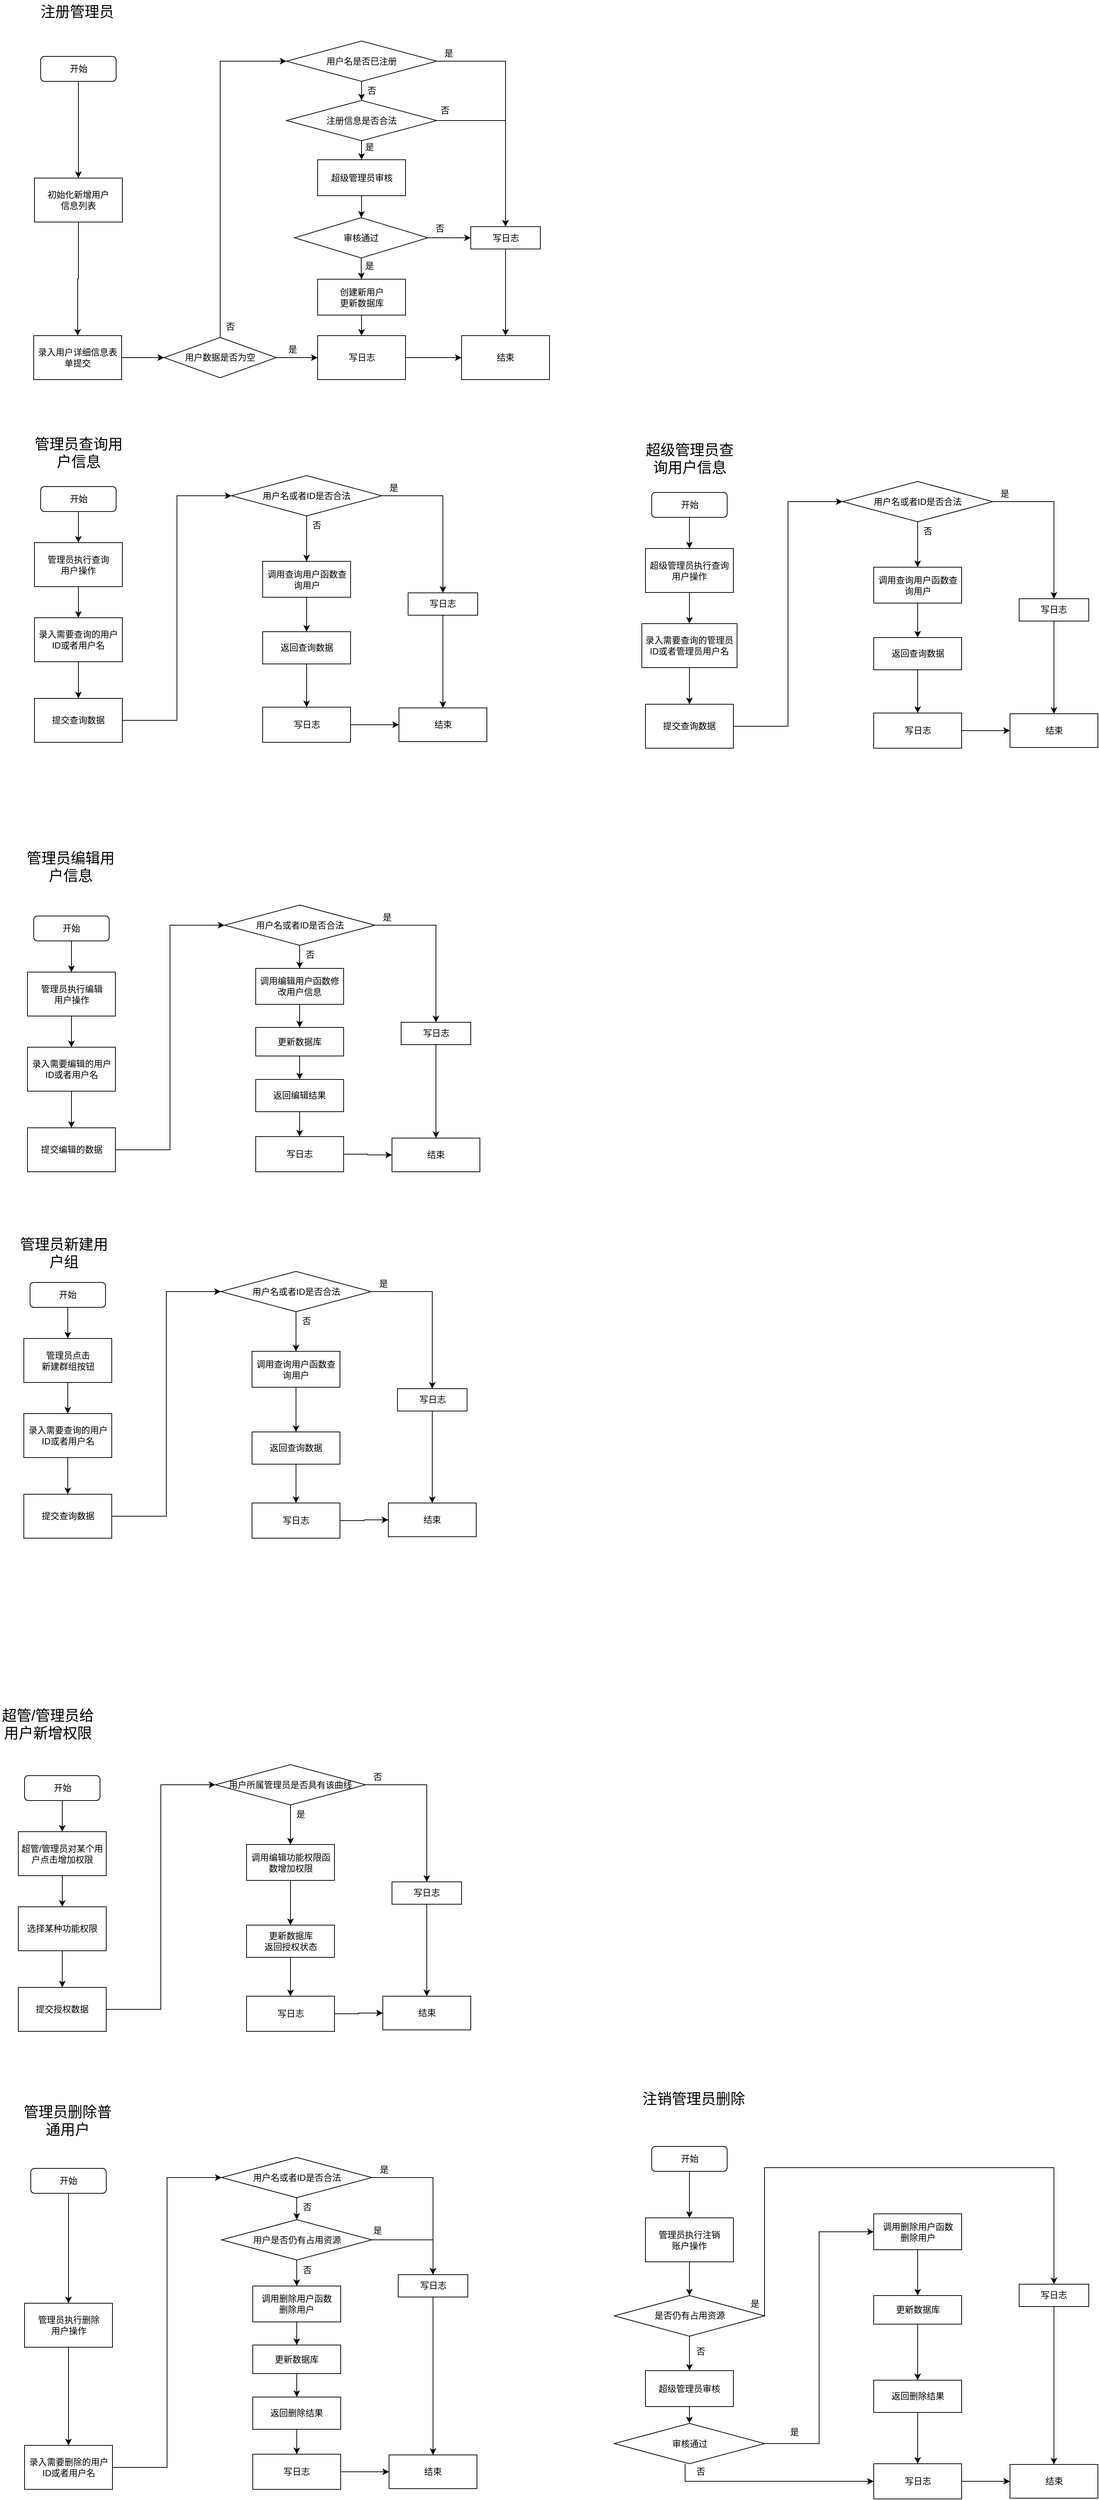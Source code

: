 <mxfile version="15.7.0" type="github">
  <diagram id="-0BICoxLbI8U1ZFrH4pM" name="Page-1">
    <mxGraphModel dx="1718" dy="2104" grid="0" gridSize="10" guides="1" tooltips="1" connect="1" arrows="1" fold="1" page="1" pageScale="1" pageWidth="827" pageHeight="1169" math="0" shadow="0">
      <root>
        <mxCell id="0" />
        <mxCell id="1" parent="0" />
        <mxCell id="wqlNaEWefwMsOeoS0mQ8-36" value="" style="edgeStyle=orthogonalEdgeStyle;rounded=0;orthogonalLoop=1;jettySize=auto;html=1;" parent="1" source="wqlNaEWefwMsOeoS0mQ8-37" target="wqlNaEWefwMsOeoS0mQ8-39" edge="1">
          <mxGeometry relative="1" as="geometry" />
        </mxCell>
        <mxCell id="wqlNaEWefwMsOeoS0mQ8-37" value="开始" style="rounded=1;whiteSpace=wrap;html=1;" parent="1" vertex="1">
          <mxGeometry x="80.5" y="-460" width="103" height="34" as="geometry" />
        </mxCell>
        <mxCell id="wqlNaEWefwMsOeoS0mQ8-38" value="" style="edgeStyle=orthogonalEdgeStyle;rounded=0;orthogonalLoop=1;jettySize=auto;html=1;" parent="1" source="wqlNaEWefwMsOeoS0mQ8-39" target="wqlNaEWefwMsOeoS0mQ8-41" edge="1">
          <mxGeometry relative="1" as="geometry" />
        </mxCell>
        <mxCell id="wqlNaEWefwMsOeoS0mQ8-39" value="管理员执行查询&lt;br&gt;用户操作" style="rounded=0;whiteSpace=wrap;html=1;" parent="1" vertex="1">
          <mxGeometry x="72" y="-383.5" width="120" height="60" as="geometry" />
        </mxCell>
        <mxCell id="wqlNaEWefwMsOeoS0mQ8-40" value="" style="edgeStyle=orthogonalEdgeStyle;rounded=0;orthogonalLoop=1;jettySize=auto;html=1;exitX=1;exitY=0.5;exitDx=0;exitDy=0;entryX=0;entryY=0.5;entryDx=0;entryDy=0;" parent="1" source="wqlNaEWefwMsOeoS0mQ8-64" target="wqlNaEWefwMsOeoS0mQ8-49" edge="1">
          <mxGeometry relative="1" as="geometry">
            <mxPoint x="199" y="-135" as="targetPoint" />
          </mxGeometry>
        </mxCell>
        <mxCell id="wqlNaEWefwMsOeoS0mQ8-65" value="" style="edgeStyle=orthogonalEdgeStyle;rounded=0;orthogonalLoop=1;jettySize=auto;html=1;" parent="1" source="wqlNaEWefwMsOeoS0mQ8-41" target="wqlNaEWefwMsOeoS0mQ8-64" edge="1">
          <mxGeometry relative="1" as="geometry" />
        </mxCell>
        <mxCell id="wqlNaEWefwMsOeoS0mQ8-41" value="录入需要查询的用户ID或者用户名" style="rounded=0;whiteSpace=wrap;html=1;" parent="1" vertex="1">
          <mxGeometry x="72" y="-281" width="120" height="60" as="geometry" />
        </mxCell>
        <mxCell id="wqlNaEWefwMsOeoS0mQ8-45" value="结束" style="whiteSpace=wrap;html=1;" parent="1" vertex="1">
          <mxGeometry x="569.5" y="-158" width="120" height="46" as="geometry" />
        </mxCell>
        <mxCell id="wqlNaEWefwMsOeoS0mQ8-47" value="" style="edgeStyle=orthogonalEdgeStyle;rounded=0;orthogonalLoop=1;jettySize=auto;html=1;entryX=0.5;entryY=0;entryDx=0;entryDy=0;" parent="1" source="wqlNaEWefwMsOeoS0mQ8-49" target="wqlNaEWefwMsOeoS0mQ8-56" edge="1">
          <mxGeometry relative="1" as="geometry">
            <mxPoint x="443.5" y="-394" as="targetPoint" />
          </mxGeometry>
        </mxCell>
        <mxCell id="wqlNaEWefwMsOeoS0mQ8-48" style="edgeStyle=orthogonalEdgeStyle;rounded=0;orthogonalLoop=1;jettySize=auto;html=1;exitX=1;exitY=0.5;exitDx=0;exitDy=0;entryX=0.5;entryY=0;entryDx=0;entryDy=0;" parent="1" source="wqlNaEWefwMsOeoS0mQ8-49" target="wqlNaEWefwMsOeoS0mQ8-58" edge="1">
          <mxGeometry relative="1" as="geometry" />
        </mxCell>
        <mxCell id="wqlNaEWefwMsOeoS0mQ8-49" value="用户名或者ID是否合法" style="rhombus;whiteSpace=wrap;html=1;" parent="1" vertex="1">
          <mxGeometry x="341" y="-475" width="205" height="55" as="geometry" />
        </mxCell>
        <mxCell id="wqlNaEWefwMsOeoS0mQ8-53" style="edgeStyle=orthogonalEdgeStyle;rounded=0;orthogonalLoop=1;jettySize=auto;html=1;exitX=1;exitY=0.5;exitDx=0;exitDy=0;entryX=0;entryY=0.5;entryDx=0;entryDy=0;" parent="1" source="wqlNaEWefwMsOeoS0mQ8-54" target="wqlNaEWefwMsOeoS0mQ8-45" edge="1">
          <mxGeometry relative="1" as="geometry" />
        </mxCell>
        <mxCell id="wqlNaEWefwMsOeoS0mQ8-54" value="写日志" style="whiteSpace=wrap;html=1;" parent="1" vertex="1">
          <mxGeometry x="383.5" y="-159" width="120" height="48" as="geometry" />
        </mxCell>
        <mxCell id="wqlNaEWefwMsOeoS0mQ8-151" value="" style="edgeStyle=orthogonalEdgeStyle;rounded=0;orthogonalLoop=1;jettySize=auto;html=1;" parent="1" source="wqlNaEWefwMsOeoS0mQ8-56" target="wqlNaEWefwMsOeoS0mQ8-72" edge="1">
          <mxGeometry relative="1" as="geometry" />
        </mxCell>
        <mxCell id="wqlNaEWefwMsOeoS0mQ8-56" value="调用查询用户函数查询用户" style="whiteSpace=wrap;html=1;" parent="1" vertex="1">
          <mxGeometry x="383.5" y="-358" width="120" height="49" as="geometry" />
        </mxCell>
        <mxCell id="wqlNaEWefwMsOeoS0mQ8-57" style="edgeStyle=orthogonalEdgeStyle;rounded=0;orthogonalLoop=1;jettySize=auto;html=1;exitX=0.5;exitY=1;exitDx=0;exitDy=0;" parent="1" source="wqlNaEWefwMsOeoS0mQ8-58" target="wqlNaEWefwMsOeoS0mQ8-45" edge="1">
          <mxGeometry relative="1" as="geometry" />
        </mxCell>
        <mxCell id="wqlNaEWefwMsOeoS0mQ8-58" value="写日志" style="whiteSpace=wrap;html=1;" parent="1" vertex="1">
          <mxGeometry x="582" y="-315" width="95" height="30.5" as="geometry" />
        </mxCell>
        <mxCell id="wqlNaEWefwMsOeoS0mQ8-60" value="否" style="text;html=1;align=center;verticalAlign=middle;resizable=0;points=[];autosize=1;strokeColor=none;fillColor=none;" parent="1" vertex="1">
          <mxGeometry x="446" y="-416" width="22" height="18" as="geometry" />
        </mxCell>
        <mxCell id="wqlNaEWefwMsOeoS0mQ8-63" value="是" style="text;html=1;align=center;verticalAlign=middle;resizable=0;points=[];autosize=1;strokeColor=none;fillColor=none;" parent="1" vertex="1">
          <mxGeometry x="551" y="-467" width="22" height="18" as="geometry" />
        </mxCell>
        <mxCell id="wqlNaEWefwMsOeoS0mQ8-64" value="提交查询数据" style="rounded=0;whiteSpace=wrap;html=1;" parent="1" vertex="1">
          <mxGeometry x="72" y="-171" width="120" height="60" as="geometry" />
        </mxCell>
        <mxCell id="wqlNaEWefwMsOeoS0mQ8-74" style="edgeStyle=orthogonalEdgeStyle;rounded=0;orthogonalLoop=1;jettySize=auto;html=1;exitX=0.5;exitY=1;exitDx=0;exitDy=0;" parent="1" source="wqlNaEWefwMsOeoS0mQ8-72" target="wqlNaEWefwMsOeoS0mQ8-54" edge="1">
          <mxGeometry relative="1" as="geometry" />
        </mxCell>
        <mxCell id="wqlNaEWefwMsOeoS0mQ8-72" value="返回查询数据" style="whiteSpace=wrap;html=1;" parent="1" vertex="1">
          <mxGeometry x="383.5" y="-262" width="120" height="44" as="geometry" />
        </mxCell>
        <mxCell id="wqlNaEWefwMsOeoS0mQ8-76" value="" style="edgeStyle=orthogonalEdgeStyle;rounded=0;orthogonalLoop=1;jettySize=auto;html=1;" parent="1" source="wqlNaEWefwMsOeoS0mQ8-77" target="wqlNaEWefwMsOeoS0mQ8-79" edge="1">
          <mxGeometry relative="1" as="geometry" />
        </mxCell>
        <mxCell id="wqlNaEWefwMsOeoS0mQ8-77" value="开始" style="rounded=1;whiteSpace=wrap;html=1;" parent="1" vertex="1">
          <mxGeometry x="66" y="626" width="103" height="34" as="geometry" />
        </mxCell>
        <mxCell id="wqlNaEWefwMsOeoS0mQ8-78" value="" style="edgeStyle=orthogonalEdgeStyle;rounded=0;orthogonalLoop=1;jettySize=auto;html=1;" parent="1" source="wqlNaEWefwMsOeoS0mQ8-79" target="wqlNaEWefwMsOeoS0mQ8-82" edge="1">
          <mxGeometry relative="1" as="geometry" />
        </mxCell>
        <mxCell id="wqlNaEWefwMsOeoS0mQ8-79" value="管理员点击&lt;br&gt;新建群组按钮" style="rounded=0;whiteSpace=wrap;html=1;" parent="1" vertex="1">
          <mxGeometry x="57.5" y="702.5" width="120" height="60" as="geometry" />
        </mxCell>
        <mxCell id="wqlNaEWefwMsOeoS0mQ8-80" value="" style="edgeStyle=orthogonalEdgeStyle;rounded=0;orthogonalLoop=1;jettySize=auto;html=1;exitX=1;exitY=0.5;exitDx=0;exitDy=0;entryX=0;entryY=0.5;entryDx=0;entryDy=0;" parent="1" source="wqlNaEWefwMsOeoS0mQ8-95" target="wqlNaEWefwMsOeoS0mQ8-86" edge="1">
          <mxGeometry relative="1" as="geometry">
            <mxPoint x="184.5" y="951" as="targetPoint" />
          </mxGeometry>
        </mxCell>
        <mxCell id="wqlNaEWefwMsOeoS0mQ8-81" value="" style="edgeStyle=orthogonalEdgeStyle;rounded=0;orthogonalLoop=1;jettySize=auto;html=1;" parent="1" source="wqlNaEWefwMsOeoS0mQ8-82" target="wqlNaEWefwMsOeoS0mQ8-95" edge="1">
          <mxGeometry relative="1" as="geometry" />
        </mxCell>
        <mxCell id="wqlNaEWefwMsOeoS0mQ8-82" value="录入需要查询的用户ID或者用户名" style="rounded=0;whiteSpace=wrap;html=1;" parent="1" vertex="1">
          <mxGeometry x="57.5" y="805" width="120" height="60" as="geometry" />
        </mxCell>
        <mxCell id="wqlNaEWefwMsOeoS0mQ8-83" value="结束" style="whiteSpace=wrap;html=1;" parent="1" vertex="1">
          <mxGeometry x="555" y="927" width="120" height="46" as="geometry" />
        </mxCell>
        <mxCell id="wqlNaEWefwMsOeoS0mQ8-84" value="" style="edgeStyle=orthogonalEdgeStyle;rounded=0;orthogonalLoop=1;jettySize=auto;html=1;entryX=0.5;entryY=0;entryDx=0;entryDy=0;" parent="1" source="wqlNaEWefwMsOeoS0mQ8-86" target="wqlNaEWefwMsOeoS0mQ8-90" edge="1">
          <mxGeometry relative="1" as="geometry">
            <mxPoint x="429" y="692" as="targetPoint" />
          </mxGeometry>
        </mxCell>
        <mxCell id="wqlNaEWefwMsOeoS0mQ8-85" style="edgeStyle=orthogonalEdgeStyle;rounded=0;orthogonalLoop=1;jettySize=auto;html=1;exitX=1;exitY=0.5;exitDx=0;exitDy=0;entryX=0.5;entryY=0;entryDx=0;entryDy=0;" parent="1" source="wqlNaEWefwMsOeoS0mQ8-86" target="wqlNaEWefwMsOeoS0mQ8-92" edge="1">
          <mxGeometry relative="1" as="geometry" />
        </mxCell>
        <mxCell id="wqlNaEWefwMsOeoS0mQ8-86" value="用户名或者ID是否合法" style="rhombus;whiteSpace=wrap;html=1;" parent="1" vertex="1">
          <mxGeometry x="326.5" y="611" width="205" height="55" as="geometry" />
        </mxCell>
        <mxCell id="wqlNaEWefwMsOeoS0mQ8-87" style="edgeStyle=orthogonalEdgeStyle;rounded=0;orthogonalLoop=1;jettySize=auto;html=1;exitX=1;exitY=0.5;exitDx=0;exitDy=0;entryX=0;entryY=0.5;entryDx=0;entryDy=0;" parent="1" source="wqlNaEWefwMsOeoS0mQ8-88" target="wqlNaEWefwMsOeoS0mQ8-83" edge="1">
          <mxGeometry relative="1" as="geometry" />
        </mxCell>
        <mxCell id="wqlNaEWefwMsOeoS0mQ8-88" value="写日志" style="whiteSpace=wrap;html=1;" parent="1" vertex="1">
          <mxGeometry x="369" y="927" width="120" height="48" as="geometry" />
        </mxCell>
        <mxCell id="wqlNaEWefwMsOeoS0mQ8-89" value="" style="edgeStyle=orthogonalEdgeStyle;rounded=0;orthogonalLoop=1;jettySize=auto;html=1;" parent="1" source="wqlNaEWefwMsOeoS0mQ8-90" target="wqlNaEWefwMsOeoS0mQ8-97" edge="1">
          <mxGeometry relative="1" as="geometry" />
        </mxCell>
        <mxCell id="wqlNaEWefwMsOeoS0mQ8-90" value="调用查询用户函数查询用户" style="whiteSpace=wrap;html=1;" parent="1" vertex="1">
          <mxGeometry x="369" y="720" width="120" height="49" as="geometry" />
        </mxCell>
        <mxCell id="wqlNaEWefwMsOeoS0mQ8-91" style="edgeStyle=orthogonalEdgeStyle;rounded=0;orthogonalLoop=1;jettySize=auto;html=1;exitX=0.5;exitY=1;exitDx=0;exitDy=0;" parent="1" source="wqlNaEWefwMsOeoS0mQ8-92" target="wqlNaEWefwMsOeoS0mQ8-83" edge="1">
          <mxGeometry relative="1" as="geometry" />
        </mxCell>
        <mxCell id="wqlNaEWefwMsOeoS0mQ8-92" value="写日志" style="whiteSpace=wrap;html=1;" parent="1" vertex="1">
          <mxGeometry x="567.5" y="771" width="95" height="30.5" as="geometry" />
        </mxCell>
        <mxCell id="wqlNaEWefwMsOeoS0mQ8-93" value="否" style="text;html=1;align=center;verticalAlign=middle;resizable=0;points=[];autosize=1;strokeColor=none;fillColor=none;" parent="1" vertex="1">
          <mxGeometry x="431.5" y="670" width="22" height="18" as="geometry" />
        </mxCell>
        <mxCell id="wqlNaEWefwMsOeoS0mQ8-94" value="是" style="text;html=1;align=center;verticalAlign=middle;resizable=0;points=[];autosize=1;strokeColor=none;fillColor=none;" parent="1" vertex="1">
          <mxGeometry x="536.5" y="619" width="22" height="18" as="geometry" />
        </mxCell>
        <mxCell id="wqlNaEWefwMsOeoS0mQ8-95" value="提交查询数据" style="rounded=0;whiteSpace=wrap;html=1;" parent="1" vertex="1">
          <mxGeometry x="57.5" y="915" width="120" height="60" as="geometry" />
        </mxCell>
        <mxCell id="wqlNaEWefwMsOeoS0mQ8-96" style="edgeStyle=orthogonalEdgeStyle;rounded=0;orthogonalLoop=1;jettySize=auto;html=1;exitX=0.5;exitY=1;exitDx=0;exitDy=0;" parent="1" source="wqlNaEWefwMsOeoS0mQ8-97" target="wqlNaEWefwMsOeoS0mQ8-88" edge="1">
          <mxGeometry relative="1" as="geometry" />
        </mxCell>
        <mxCell id="wqlNaEWefwMsOeoS0mQ8-97" value="返回查询数据" style="whiteSpace=wrap;html=1;" parent="1" vertex="1">
          <mxGeometry x="369" y="830" width="120" height="44" as="geometry" />
        </mxCell>
        <mxCell id="wqlNaEWefwMsOeoS0mQ8-98" value="" style="edgeStyle=orthogonalEdgeStyle;rounded=0;orthogonalLoop=1;jettySize=auto;html=1;" parent="1" source="wqlNaEWefwMsOeoS0mQ8-99" target="wqlNaEWefwMsOeoS0mQ8-101" edge="1">
          <mxGeometry relative="1" as="geometry" />
        </mxCell>
        <mxCell id="wqlNaEWefwMsOeoS0mQ8-99" value="开始" style="rounded=1;whiteSpace=wrap;html=1;" parent="1" vertex="1">
          <mxGeometry x="71" y="126" width="103" height="34" as="geometry" />
        </mxCell>
        <mxCell id="wqlNaEWefwMsOeoS0mQ8-100" value="" style="edgeStyle=orthogonalEdgeStyle;rounded=0;orthogonalLoop=1;jettySize=auto;html=1;" parent="1" source="wqlNaEWefwMsOeoS0mQ8-101" target="wqlNaEWefwMsOeoS0mQ8-104" edge="1">
          <mxGeometry relative="1" as="geometry" />
        </mxCell>
        <mxCell id="wqlNaEWefwMsOeoS0mQ8-101" value="管理员执行编辑&lt;br&gt;用户操作" style="rounded=0;whiteSpace=wrap;html=1;" parent="1" vertex="1">
          <mxGeometry x="62.5" y="202.5" width="120" height="60" as="geometry" />
        </mxCell>
        <mxCell id="wqlNaEWefwMsOeoS0mQ8-102" value="" style="edgeStyle=orthogonalEdgeStyle;rounded=0;orthogonalLoop=1;jettySize=auto;html=1;exitX=1;exitY=0.5;exitDx=0;exitDy=0;entryX=0;entryY=0.5;entryDx=0;entryDy=0;" parent="1" source="wqlNaEWefwMsOeoS0mQ8-117" target="wqlNaEWefwMsOeoS0mQ8-108" edge="1">
          <mxGeometry relative="1" as="geometry">
            <mxPoint x="189.5" y="451" as="targetPoint" />
          </mxGeometry>
        </mxCell>
        <mxCell id="wqlNaEWefwMsOeoS0mQ8-103" value="" style="edgeStyle=orthogonalEdgeStyle;rounded=0;orthogonalLoop=1;jettySize=auto;html=1;" parent="1" source="wqlNaEWefwMsOeoS0mQ8-104" target="wqlNaEWefwMsOeoS0mQ8-117" edge="1">
          <mxGeometry relative="1" as="geometry" />
        </mxCell>
        <mxCell id="wqlNaEWefwMsOeoS0mQ8-104" value="录入需要编辑的用户ID或者用户名" style="rounded=0;whiteSpace=wrap;html=1;" parent="1" vertex="1">
          <mxGeometry x="62.5" y="305" width="120" height="60" as="geometry" />
        </mxCell>
        <mxCell id="wqlNaEWefwMsOeoS0mQ8-105" value="结束" style="whiteSpace=wrap;html=1;" parent="1" vertex="1">
          <mxGeometry x="560" y="429" width="120" height="46" as="geometry" />
        </mxCell>
        <mxCell id="wqlNaEWefwMsOeoS0mQ8-106" value="" style="edgeStyle=orthogonalEdgeStyle;rounded=0;orthogonalLoop=1;jettySize=auto;html=1;entryX=0.5;entryY=0;entryDx=0;entryDy=0;" parent="1" source="wqlNaEWefwMsOeoS0mQ8-108" target="wqlNaEWefwMsOeoS0mQ8-112" edge="1">
          <mxGeometry relative="1" as="geometry">
            <mxPoint x="434" y="192" as="targetPoint" />
          </mxGeometry>
        </mxCell>
        <mxCell id="wqlNaEWefwMsOeoS0mQ8-107" style="edgeStyle=orthogonalEdgeStyle;rounded=0;orthogonalLoop=1;jettySize=auto;html=1;exitX=1;exitY=0.5;exitDx=0;exitDy=0;entryX=0.5;entryY=0;entryDx=0;entryDy=0;" parent="1" source="wqlNaEWefwMsOeoS0mQ8-108" target="wqlNaEWefwMsOeoS0mQ8-114" edge="1">
          <mxGeometry relative="1" as="geometry" />
        </mxCell>
        <mxCell id="wqlNaEWefwMsOeoS0mQ8-108" value="用户名或者ID是否合法" style="rhombus;whiteSpace=wrap;html=1;" parent="1" vertex="1">
          <mxGeometry x="331.5" y="111" width="205" height="55" as="geometry" />
        </mxCell>
        <mxCell id="wqlNaEWefwMsOeoS0mQ8-109" style="edgeStyle=orthogonalEdgeStyle;rounded=0;orthogonalLoop=1;jettySize=auto;html=1;exitX=1;exitY=0.5;exitDx=0;exitDy=0;entryX=0;entryY=0.5;entryDx=0;entryDy=0;" parent="1" source="wqlNaEWefwMsOeoS0mQ8-110" target="wqlNaEWefwMsOeoS0mQ8-105" edge="1">
          <mxGeometry relative="1" as="geometry" />
        </mxCell>
        <mxCell id="wqlNaEWefwMsOeoS0mQ8-110" value="写日志" style="whiteSpace=wrap;html=1;" parent="1" vertex="1">
          <mxGeometry x="374" y="427" width="120" height="48" as="geometry" />
        </mxCell>
        <mxCell id="wqlNaEWefwMsOeoS0mQ8-149" value="" style="edgeStyle=orthogonalEdgeStyle;rounded=0;orthogonalLoop=1;jettySize=auto;html=1;" parent="1" source="wqlNaEWefwMsOeoS0mQ8-112" target="wqlNaEWefwMsOeoS0mQ8-146" edge="1">
          <mxGeometry relative="1" as="geometry" />
        </mxCell>
        <mxCell id="wqlNaEWefwMsOeoS0mQ8-112" value="调用编辑用户函数修改用户信息" style="whiteSpace=wrap;html=1;" parent="1" vertex="1">
          <mxGeometry x="374" y="197.5" width="120" height="49" as="geometry" />
        </mxCell>
        <mxCell id="wqlNaEWefwMsOeoS0mQ8-113" style="edgeStyle=orthogonalEdgeStyle;rounded=0;orthogonalLoop=1;jettySize=auto;html=1;exitX=0.5;exitY=1;exitDx=0;exitDy=0;" parent="1" source="wqlNaEWefwMsOeoS0mQ8-114" target="wqlNaEWefwMsOeoS0mQ8-105" edge="1">
          <mxGeometry relative="1" as="geometry" />
        </mxCell>
        <mxCell id="wqlNaEWefwMsOeoS0mQ8-114" value="写日志" style="whiteSpace=wrap;html=1;" parent="1" vertex="1">
          <mxGeometry x="572.5" y="271" width="95" height="30.5" as="geometry" />
        </mxCell>
        <mxCell id="wqlNaEWefwMsOeoS0mQ8-115" value="否" style="text;html=1;align=center;verticalAlign=middle;resizable=0;points=[];autosize=1;strokeColor=none;fillColor=none;" parent="1" vertex="1">
          <mxGeometry x="436.5" y="170" width="22" height="18" as="geometry" />
        </mxCell>
        <mxCell id="wqlNaEWefwMsOeoS0mQ8-116" value="是" style="text;html=1;align=center;verticalAlign=middle;resizable=0;points=[];autosize=1;strokeColor=none;fillColor=none;" parent="1" vertex="1">
          <mxGeometry x="541.5" y="119" width="22" height="18" as="geometry" />
        </mxCell>
        <mxCell id="wqlNaEWefwMsOeoS0mQ8-117" value="提交编辑的数据" style="rounded=0;whiteSpace=wrap;html=1;" parent="1" vertex="1">
          <mxGeometry x="62.5" y="415" width="120" height="60" as="geometry" />
        </mxCell>
        <mxCell id="wqlNaEWefwMsOeoS0mQ8-118" style="edgeStyle=orthogonalEdgeStyle;rounded=0;orthogonalLoop=1;jettySize=auto;html=1;exitX=0.5;exitY=1;exitDx=0;exitDy=0;" parent="1" source="wqlNaEWefwMsOeoS0mQ8-119" target="wqlNaEWefwMsOeoS0mQ8-110" edge="1">
          <mxGeometry relative="1" as="geometry" />
        </mxCell>
        <mxCell id="wqlNaEWefwMsOeoS0mQ8-119" value="返回编辑结果" style="whiteSpace=wrap;html=1;" parent="1" vertex="1">
          <mxGeometry x="374" y="349" width="120" height="44" as="geometry" />
        </mxCell>
        <mxCell id="wqlNaEWefwMsOeoS0mQ8-150" value="" style="edgeStyle=orthogonalEdgeStyle;rounded=0;orthogonalLoop=1;jettySize=auto;html=1;" parent="1" source="wqlNaEWefwMsOeoS0mQ8-146" target="wqlNaEWefwMsOeoS0mQ8-119" edge="1">
          <mxGeometry relative="1" as="geometry" />
        </mxCell>
        <mxCell id="wqlNaEWefwMsOeoS0mQ8-146" value="更新数据库" style="whiteSpace=wrap;html=1;" parent="1" vertex="1">
          <mxGeometry x="374" y="278" width="120" height="39" as="geometry" />
        </mxCell>
        <mxCell id="wqlNaEWefwMsOeoS0mQ8-152" value="" style="edgeStyle=orthogonalEdgeStyle;rounded=0;orthogonalLoop=1;jettySize=auto;html=1;" parent="1" source="wqlNaEWefwMsOeoS0mQ8-153" target="wqlNaEWefwMsOeoS0mQ8-155" edge="1">
          <mxGeometry relative="1" as="geometry" />
        </mxCell>
        <mxCell id="wqlNaEWefwMsOeoS0mQ8-153" value="开始" style="rounded=1;whiteSpace=wrap;html=1;" parent="1" vertex="1">
          <mxGeometry x="67" y="1835" width="103" height="34" as="geometry" />
        </mxCell>
        <mxCell id="wqlNaEWefwMsOeoS0mQ8-154" value="" style="edgeStyle=orthogonalEdgeStyle;rounded=0;orthogonalLoop=1;jettySize=auto;html=1;" parent="1" source="wqlNaEWefwMsOeoS0mQ8-155" target="wqlNaEWefwMsOeoS0mQ8-158" edge="1">
          <mxGeometry relative="1" as="geometry" />
        </mxCell>
        <mxCell id="wqlNaEWefwMsOeoS0mQ8-155" value="管理员执行删除&lt;br&gt;用户操作" style="rounded=0;whiteSpace=wrap;html=1;" parent="1" vertex="1">
          <mxGeometry x="58.5" y="2019" width="120" height="60" as="geometry" />
        </mxCell>
        <mxCell id="wqlNaEWefwMsOeoS0mQ8-177" style="edgeStyle=orthogonalEdgeStyle;rounded=0;orthogonalLoop=1;jettySize=auto;html=1;exitX=1;exitY=0.5;exitDx=0;exitDy=0;entryX=0;entryY=0.5;entryDx=0;entryDy=0;" parent="1" source="wqlNaEWefwMsOeoS0mQ8-158" target="wqlNaEWefwMsOeoS0mQ8-162" edge="1">
          <mxGeometry relative="1" as="geometry" />
        </mxCell>
        <mxCell id="wqlNaEWefwMsOeoS0mQ8-158" value="录入需要删除的用户ID或者用户名" style="rounded=0;whiteSpace=wrap;html=1;" parent="1" vertex="1">
          <mxGeometry x="58.5" y="2213" width="120" height="60" as="geometry" />
        </mxCell>
        <mxCell id="wqlNaEWefwMsOeoS0mQ8-159" value="结束" style="whiteSpace=wrap;html=1;" parent="1" vertex="1">
          <mxGeometry x="556" y="2226" width="120" height="46" as="geometry" />
        </mxCell>
        <mxCell id="wqlNaEWefwMsOeoS0mQ8-161" style="edgeStyle=orthogonalEdgeStyle;rounded=0;orthogonalLoop=1;jettySize=auto;html=1;exitX=1;exitY=0.5;exitDx=0;exitDy=0;entryX=0.5;entryY=0;entryDx=0;entryDy=0;" parent="1" source="wqlNaEWefwMsOeoS0mQ8-162" target="wqlNaEWefwMsOeoS0mQ8-168" edge="1">
          <mxGeometry relative="1" as="geometry" />
        </mxCell>
        <mxCell id="4_UkcyFho29XtShHguec-4" value="" style="edgeStyle=orthogonalEdgeStyle;rounded=0;orthogonalLoop=1;jettySize=auto;html=1;" edge="1" parent="1" source="wqlNaEWefwMsOeoS0mQ8-162" target="4_UkcyFho29XtShHguec-3">
          <mxGeometry relative="1" as="geometry" />
        </mxCell>
        <mxCell id="wqlNaEWefwMsOeoS0mQ8-162" value="用户名或者ID是否合法" style="rhombus;whiteSpace=wrap;html=1;" parent="1" vertex="1">
          <mxGeometry x="327.5" y="1820" width="205" height="55" as="geometry" />
        </mxCell>
        <mxCell id="wqlNaEWefwMsOeoS0mQ8-163" style="edgeStyle=orthogonalEdgeStyle;rounded=0;orthogonalLoop=1;jettySize=auto;html=1;exitX=1;exitY=0.5;exitDx=0;exitDy=0;entryX=0;entryY=0.5;entryDx=0;entryDy=0;" parent="1" source="wqlNaEWefwMsOeoS0mQ8-164" target="wqlNaEWefwMsOeoS0mQ8-159" edge="1">
          <mxGeometry relative="1" as="geometry" />
        </mxCell>
        <mxCell id="wqlNaEWefwMsOeoS0mQ8-164" value="写日志" style="whiteSpace=wrap;html=1;" parent="1" vertex="1">
          <mxGeometry x="370" y="2225" width="120" height="48" as="geometry" />
        </mxCell>
        <mxCell id="wqlNaEWefwMsOeoS0mQ8-165" value="" style="edgeStyle=orthogonalEdgeStyle;rounded=0;orthogonalLoop=1;jettySize=auto;html=1;" parent="1" source="wqlNaEWefwMsOeoS0mQ8-166" target="wqlNaEWefwMsOeoS0mQ8-175" edge="1">
          <mxGeometry relative="1" as="geometry" />
        </mxCell>
        <mxCell id="wqlNaEWefwMsOeoS0mQ8-166" value="调用删除用户函数&lt;br&gt;删除用户" style="whiteSpace=wrap;html=1;" parent="1" vertex="1">
          <mxGeometry x="370" y="1995.5" width="120" height="49" as="geometry" />
        </mxCell>
        <mxCell id="wqlNaEWefwMsOeoS0mQ8-167" style="edgeStyle=orthogonalEdgeStyle;rounded=0;orthogonalLoop=1;jettySize=auto;html=1;exitX=0.5;exitY=1;exitDx=0;exitDy=0;" parent="1" source="wqlNaEWefwMsOeoS0mQ8-168" target="wqlNaEWefwMsOeoS0mQ8-159" edge="1">
          <mxGeometry relative="1" as="geometry" />
        </mxCell>
        <mxCell id="wqlNaEWefwMsOeoS0mQ8-168" value="写日志" style="whiteSpace=wrap;html=1;" parent="1" vertex="1">
          <mxGeometry x="568.5" y="1980" width="95" height="30.5" as="geometry" />
        </mxCell>
        <mxCell id="wqlNaEWefwMsOeoS0mQ8-169" value="否" style="text;html=1;align=center;verticalAlign=middle;resizable=0;points=[];autosize=1;strokeColor=none;fillColor=none;" parent="1" vertex="1">
          <mxGeometry x="432.5" y="1879" width="22" height="18" as="geometry" />
        </mxCell>
        <mxCell id="wqlNaEWefwMsOeoS0mQ8-170" value="是" style="text;html=1;align=center;verticalAlign=middle;resizable=0;points=[];autosize=1;strokeColor=none;fillColor=none;" parent="1" vertex="1">
          <mxGeometry x="537.5" y="1828" width="22" height="18" as="geometry" />
        </mxCell>
        <mxCell id="wqlNaEWefwMsOeoS0mQ8-172" style="edgeStyle=orthogonalEdgeStyle;rounded=0;orthogonalLoop=1;jettySize=auto;html=1;exitX=0.5;exitY=1;exitDx=0;exitDy=0;" parent="1" source="wqlNaEWefwMsOeoS0mQ8-173" target="wqlNaEWefwMsOeoS0mQ8-164" edge="1">
          <mxGeometry relative="1" as="geometry" />
        </mxCell>
        <mxCell id="wqlNaEWefwMsOeoS0mQ8-173" value="返回删除结果" style="whiteSpace=wrap;html=1;" parent="1" vertex="1">
          <mxGeometry x="370" y="2147" width="120" height="44" as="geometry" />
        </mxCell>
        <mxCell id="wqlNaEWefwMsOeoS0mQ8-174" value="" style="edgeStyle=orthogonalEdgeStyle;rounded=0;orthogonalLoop=1;jettySize=auto;html=1;" parent="1" source="wqlNaEWefwMsOeoS0mQ8-175" target="wqlNaEWefwMsOeoS0mQ8-173" edge="1">
          <mxGeometry relative="1" as="geometry" />
        </mxCell>
        <mxCell id="wqlNaEWefwMsOeoS0mQ8-175" value="更新数据库" style="whiteSpace=wrap;html=1;" parent="1" vertex="1">
          <mxGeometry x="370" y="2076" width="120" height="39" as="geometry" />
        </mxCell>
        <mxCell id="4_UkcyFho29XtShHguec-6" value="" style="edgeStyle=orthogonalEdgeStyle;rounded=0;orthogonalLoop=1;jettySize=auto;html=1;entryX=0.5;entryY=0;entryDx=0;entryDy=0;" edge="1" parent="1" source="4_UkcyFho29XtShHguec-3" target="wqlNaEWefwMsOeoS0mQ8-168">
          <mxGeometry relative="1" as="geometry">
            <mxPoint x="675" y="1932.5" as="targetPoint" />
          </mxGeometry>
        </mxCell>
        <mxCell id="4_UkcyFho29XtShHguec-9" value="" style="edgeStyle=orthogonalEdgeStyle;rounded=0;orthogonalLoop=1;jettySize=auto;html=1;" edge="1" parent="1" source="4_UkcyFho29XtShHguec-3" target="wqlNaEWefwMsOeoS0mQ8-166">
          <mxGeometry relative="1" as="geometry">
            <mxPoint x="433.5" y="1997" as="targetPoint" />
          </mxGeometry>
        </mxCell>
        <mxCell id="4_UkcyFho29XtShHguec-3" value="用户是否仍有占用资源" style="rhombus;whiteSpace=wrap;html=1;" vertex="1" parent="1">
          <mxGeometry x="327.5" y="1905" width="205" height="55" as="geometry" />
        </mxCell>
        <mxCell id="4_UkcyFho29XtShHguec-10" value="是" style="text;html=1;align=center;verticalAlign=middle;resizable=0;points=[];autosize=1;strokeColor=none;fillColor=none;" vertex="1" parent="1">
          <mxGeometry x="528.5" y="1911" width="22" height="18" as="geometry" />
        </mxCell>
        <mxCell id="4_UkcyFho29XtShHguec-11" value="否" style="text;html=1;align=center;verticalAlign=middle;resizable=0;points=[];autosize=1;strokeColor=none;fillColor=none;" vertex="1" parent="1">
          <mxGeometry x="432.5" y="1965" width="22" height="18" as="geometry" />
        </mxCell>
        <mxCell id="4_UkcyFho29XtShHguec-13" value="" style="edgeStyle=orthogonalEdgeStyle;rounded=0;orthogonalLoop=1;jettySize=auto;html=1;" edge="1" parent="1" source="4_UkcyFho29XtShHguec-14" target="4_UkcyFho29XtShHguec-16">
          <mxGeometry relative="1" as="geometry" />
        </mxCell>
        <mxCell id="4_UkcyFho29XtShHguec-14" value="开始" style="rounded=1;whiteSpace=wrap;html=1;" vertex="1" parent="1">
          <mxGeometry x="58.5" y="1299" width="103" height="34" as="geometry" />
        </mxCell>
        <mxCell id="4_UkcyFho29XtShHguec-15" value="" style="edgeStyle=orthogonalEdgeStyle;rounded=0;orthogonalLoop=1;jettySize=auto;html=1;" edge="1" parent="1" source="4_UkcyFho29XtShHguec-16" target="4_UkcyFho29XtShHguec-19">
          <mxGeometry relative="1" as="geometry" />
        </mxCell>
        <mxCell id="4_UkcyFho29XtShHguec-16" value="超管/管理员对某个用户点击增加权限" style="rounded=0;whiteSpace=wrap;html=1;" vertex="1" parent="1">
          <mxGeometry x="50" y="1375.5" width="120" height="60" as="geometry" />
        </mxCell>
        <mxCell id="4_UkcyFho29XtShHguec-17" value="" style="edgeStyle=orthogonalEdgeStyle;rounded=0;orthogonalLoop=1;jettySize=auto;html=1;exitX=1;exitY=0.5;exitDx=0;exitDy=0;entryX=0;entryY=0.5;entryDx=0;entryDy=0;" edge="1" parent="1" source="4_UkcyFho29XtShHguec-32" target="4_UkcyFho29XtShHguec-23">
          <mxGeometry relative="1" as="geometry">
            <mxPoint x="177" y="1624" as="targetPoint" />
          </mxGeometry>
        </mxCell>
        <mxCell id="4_UkcyFho29XtShHguec-18" value="" style="edgeStyle=orthogonalEdgeStyle;rounded=0;orthogonalLoop=1;jettySize=auto;html=1;" edge="1" parent="1" source="4_UkcyFho29XtShHguec-19" target="4_UkcyFho29XtShHguec-32">
          <mxGeometry relative="1" as="geometry" />
        </mxCell>
        <mxCell id="4_UkcyFho29XtShHguec-19" value="选择某种功能权限" style="rounded=0;whiteSpace=wrap;html=1;" vertex="1" parent="1">
          <mxGeometry x="50" y="1478" width="120" height="60" as="geometry" />
        </mxCell>
        <mxCell id="4_UkcyFho29XtShHguec-20" value="结束" style="whiteSpace=wrap;html=1;" vertex="1" parent="1">
          <mxGeometry x="547.5" y="1600" width="120" height="46" as="geometry" />
        </mxCell>
        <mxCell id="4_UkcyFho29XtShHguec-21" value="" style="edgeStyle=orthogonalEdgeStyle;rounded=0;orthogonalLoop=1;jettySize=auto;html=1;entryX=0.5;entryY=0;entryDx=0;entryDy=0;" edge="1" parent="1" source="4_UkcyFho29XtShHguec-23" target="4_UkcyFho29XtShHguec-27">
          <mxGeometry relative="1" as="geometry">
            <mxPoint x="421.5" y="1365" as="targetPoint" />
          </mxGeometry>
        </mxCell>
        <mxCell id="4_UkcyFho29XtShHguec-22" style="edgeStyle=orthogonalEdgeStyle;rounded=0;orthogonalLoop=1;jettySize=auto;html=1;exitX=1;exitY=0.5;exitDx=0;exitDy=0;entryX=0.5;entryY=0;entryDx=0;entryDy=0;" edge="1" parent="1" source="4_UkcyFho29XtShHguec-23" target="4_UkcyFho29XtShHguec-29">
          <mxGeometry relative="1" as="geometry" />
        </mxCell>
        <mxCell id="4_UkcyFho29XtShHguec-23" value="用户所属管理员是否具有该曲线" style="rhombus;whiteSpace=wrap;html=1;" vertex="1" parent="1">
          <mxGeometry x="319" y="1284" width="205" height="55" as="geometry" />
        </mxCell>
        <mxCell id="4_UkcyFho29XtShHguec-24" style="edgeStyle=orthogonalEdgeStyle;rounded=0;orthogonalLoop=1;jettySize=auto;html=1;exitX=1;exitY=0.5;exitDx=0;exitDy=0;entryX=0;entryY=0.5;entryDx=0;entryDy=0;" edge="1" parent="1" source="4_UkcyFho29XtShHguec-25" target="4_UkcyFho29XtShHguec-20">
          <mxGeometry relative="1" as="geometry" />
        </mxCell>
        <mxCell id="4_UkcyFho29XtShHguec-25" value="写日志" style="whiteSpace=wrap;html=1;" vertex="1" parent="1">
          <mxGeometry x="361.5" y="1600" width="120" height="48" as="geometry" />
        </mxCell>
        <mxCell id="4_UkcyFho29XtShHguec-26" value="" style="edgeStyle=orthogonalEdgeStyle;rounded=0;orthogonalLoop=1;jettySize=auto;html=1;" edge="1" parent="1" source="4_UkcyFho29XtShHguec-27" target="4_UkcyFho29XtShHguec-34">
          <mxGeometry relative="1" as="geometry" />
        </mxCell>
        <mxCell id="4_UkcyFho29XtShHguec-27" value="调用编辑功能权限函数增加权限" style="whiteSpace=wrap;html=1;" vertex="1" parent="1">
          <mxGeometry x="361.5" y="1393" width="120" height="49" as="geometry" />
        </mxCell>
        <mxCell id="4_UkcyFho29XtShHguec-28" style="edgeStyle=orthogonalEdgeStyle;rounded=0;orthogonalLoop=1;jettySize=auto;html=1;exitX=0.5;exitY=1;exitDx=0;exitDy=0;" edge="1" parent="1" source="4_UkcyFho29XtShHguec-29" target="4_UkcyFho29XtShHguec-20">
          <mxGeometry relative="1" as="geometry" />
        </mxCell>
        <mxCell id="4_UkcyFho29XtShHguec-29" value="写日志" style="whiteSpace=wrap;html=1;" vertex="1" parent="1">
          <mxGeometry x="560" y="1444" width="95" height="30.5" as="geometry" />
        </mxCell>
        <mxCell id="4_UkcyFho29XtShHguec-30" value="是" style="text;html=1;align=center;verticalAlign=middle;resizable=0;points=[];autosize=1;strokeColor=none;fillColor=none;" vertex="1" parent="1">
          <mxGeometry x="424" y="1343" width="22" height="18" as="geometry" />
        </mxCell>
        <mxCell id="4_UkcyFho29XtShHguec-31" value="否" style="text;html=1;align=center;verticalAlign=middle;resizable=0;points=[];autosize=1;strokeColor=none;fillColor=none;" vertex="1" parent="1">
          <mxGeometry x="529" y="1292" width="22" height="18" as="geometry" />
        </mxCell>
        <mxCell id="4_UkcyFho29XtShHguec-32" value="提交授权数据" style="rounded=0;whiteSpace=wrap;html=1;" vertex="1" parent="1">
          <mxGeometry x="50" y="1588" width="120" height="60" as="geometry" />
        </mxCell>
        <mxCell id="4_UkcyFho29XtShHguec-33" style="edgeStyle=orthogonalEdgeStyle;rounded=0;orthogonalLoop=1;jettySize=auto;html=1;exitX=0.5;exitY=1;exitDx=0;exitDy=0;" edge="1" parent="1" source="4_UkcyFho29XtShHguec-34" target="4_UkcyFho29XtShHguec-25">
          <mxGeometry relative="1" as="geometry" />
        </mxCell>
        <mxCell id="4_UkcyFho29XtShHguec-34" value="更新数据库&lt;br&gt;返回授权状态" style="whiteSpace=wrap;html=1;" vertex="1" parent="1">
          <mxGeometry x="361.5" y="1503" width="120" height="44" as="geometry" />
        </mxCell>
        <mxCell id="4_UkcyFho29XtShHguec-35" value="" style="edgeStyle=orthogonalEdgeStyle;rounded=0;orthogonalLoop=1;jettySize=auto;html=1;" edge="1" parent="1" source="4_UkcyFho29XtShHguec-36" target="4_UkcyFho29XtShHguec-38">
          <mxGeometry relative="1" as="geometry" />
        </mxCell>
        <mxCell id="4_UkcyFho29XtShHguec-36" value="开始" style="rounded=1;whiteSpace=wrap;html=1;" vertex="1" parent="1">
          <mxGeometry x="80.5" y="-1047" width="103" height="34" as="geometry" />
        </mxCell>
        <mxCell id="4_UkcyFho29XtShHguec-37" value="" style="edgeStyle=orthogonalEdgeStyle;rounded=0;orthogonalLoop=1;jettySize=auto;html=1;" edge="1" parent="1" source="4_UkcyFho29XtShHguec-38" target="4_UkcyFho29XtShHguec-40">
          <mxGeometry relative="1" as="geometry" />
        </mxCell>
        <mxCell id="4_UkcyFho29XtShHguec-38" value="初始化新增用户&lt;br&gt;信息列表" style="rounded=0;whiteSpace=wrap;html=1;" vertex="1" parent="1">
          <mxGeometry x="72" y="-881" width="120" height="60" as="geometry" />
        </mxCell>
        <mxCell id="4_UkcyFho29XtShHguec-39" value="" style="edgeStyle=orthogonalEdgeStyle;rounded=0;orthogonalLoop=1;jettySize=auto;html=1;" edge="1" parent="1" source="4_UkcyFho29XtShHguec-40" target="4_UkcyFho29XtShHguec-43">
          <mxGeometry relative="1" as="geometry" />
        </mxCell>
        <mxCell id="4_UkcyFho29XtShHguec-40" value="录入用户详细信息表单提交" style="rounded=0;whiteSpace=wrap;html=1;" vertex="1" parent="1">
          <mxGeometry x="71" y="-666" width="120" height="60" as="geometry" />
        </mxCell>
        <mxCell id="4_UkcyFho29XtShHguec-41" style="edgeStyle=orthogonalEdgeStyle;rounded=0;orthogonalLoop=1;jettySize=auto;html=1;entryX=0;entryY=0.5;entryDx=0;entryDy=0;exitX=0.5;exitY=0;exitDx=0;exitDy=0;" edge="1" parent="1" source="4_UkcyFho29XtShHguec-43" target="4_UkcyFho29XtShHguec-48">
          <mxGeometry relative="1" as="geometry" />
        </mxCell>
        <mxCell id="4_UkcyFho29XtShHguec-42" style="edgeStyle=orthogonalEdgeStyle;rounded=0;orthogonalLoop=1;jettySize=auto;html=1;exitX=1;exitY=0.5;exitDx=0;exitDy=0;" edge="1" parent="1" source="4_UkcyFho29XtShHguec-43" target="4_UkcyFho29XtShHguec-53">
          <mxGeometry relative="1" as="geometry" />
        </mxCell>
        <mxCell id="4_UkcyFho29XtShHguec-43" value="用户数据是否为空" style="rhombus;whiteSpace=wrap;html=1;" vertex="1" parent="1">
          <mxGeometry x="249" y="-663.5" width="153" height="55" as="geometry" />
        </mxCell>
        <mxCell id="4_UkcyFho29XtShHguec-44" value="结束" style="whiteSpace=wrap;html=1;" vertex="1" parent="1">
          <mxGeometry x="655" y="-666" width="120" height="60" as="geometry" />
        </mxCell>
        <mxCell id="4_UkcyFho29XtShHguec-45" value="是" style="text;html=1;align=center;verticalAlign=middle;resizable=0;points=[];autosize=1;strokeColor=none;fillColor=none;" vertex="1" parent="1">
          <mxGeometry x="413" y="-656" width="22" height="18" as="geometry" />
        </mxCell>
        <mxCell id="4_UkcyFho29XtShHguec-46" value="" style="edgeStyle=orthogonalEdgeStyle;rounded=0;orthogonalLoop=1;jettySize=auto;html=1;" edge="1" parent="1" source="4_UkcyFho29XtShHguec-48" target="4_UkcyFho29XtShHguec-51">
          <mxGeometry relative="1" as="geometry" />
        </mxCell>
        <mxCell id="4_UkcyFho29XtShHguec-47" style="edgeStyle=orthogonalEdgeStyle;rounded=0;orthogonalLoop=1;jettySize=auto;html=1;exitX=1;exitY=0.5;exitDx=0;exitDy=0;entryX=0.5;entryY=0;entryDx=0;entryDy=0;" edge="1" parent="1" source="4_UkcyFho29XtShHguec-48" target="4_UkcyFho29XtShHguec-81">
          <mxGeometry relative="1" as="geometry">
            <mxPoint x="715" y="-919" as="targetPoint" />
          </mxGeometry>
        </mxCell>
        <mxCell id="4_UkcyFho29XtShHguec-48" value="用户名是否已注册" style="rhombus;whiteSpace=wrap;html=1;" vertex="1" parent="1">
          <mxGeometry x="416" y="-1068" width="205" height="55" as="geometry" />
        </mxCell>
        <mxCell id="4_UkcyFho29XtShHguec-49" value="" style="edgeStyle=orthogonalEdgeStyle;rounded=0;orthogonalLoop=1;jettySize=auto;html=1;" edge="1" parent="1" source="4_UkcyFho29XtShHguec-51" target="4_UkcyFho29XtShHguec-55">
          <mxGeometry relative="1" as="geometry" />
        </mxCell>
        <mxCell id="4_UkcyFho29XtShHguec-50" style="edgeStyle=orthogonalEdgeStyle;rounded=0;orthogonalLoop=1;jettySize=auto;html=1;exitX=1;exitY=0.5;exitDx=0;exitDy=0;entryX=0.5;entryY=0;entryDx=0;entryDy=0;" edge="1" parent="1" source="4_UkcyFho29XtShHguec-51" target="4_UkcyFho29XtShHguec-81">
          <mxGeometry relative="1" as="geometry">
            <mxPoint x="667.5" y="-903.75" as="targetPoint" />
          </mxGeometry>
        </mxCell>
        <mxCell id="4_UkcyFho29XtShHguec-51" value="注册信息是否合法" style="rhombus;whiteSpace=wrap;html=1;" vertex="1" parent="1">
          <mxGeometry x="416" y="-987" width="205" height="55" as="geometry" />
        </mxCell>
        <mxCell id="4_UkcyFho29XtShHguec-52" style="edgeStyle=orthogonalEdgeStyle;rounded=0;orthogonalLoop=1;jettySize=auto;html=1;exitX=1;exitY=0.5;exitDx=0;exitDy=0;entryX=0;entryY=0.5;entryDx=0;entryDy=0;" edge="1" parent="1" source="4_UkcyFho29XtShHguec-53" target="4_UkcyFho29XtShHguec-44">
          <mxGeometry relative="1" as="geometry" />
        </mxCell>
        <mxCell id="4_UkcyFho29XtShHguec-53" value="写日志" style="whiteSpace=wrap;html=1;" vertex="1" parent="1">
          <mxGeometry x="458.5" y="-666" width="120" height="60" as="geometry" />
        </mxCell>
        <mxCell id="4_UkcyFho29XtShHguec-77" value="" style="edgeStyle=orthogonalEdgeStyle;rounded=0;orthogonalLoop=1;jettySize=auto;html=1;fontSize=20;" edge="1" parent="1" source="4_UkcyFho29XtShHguec-55" target="4_UkcyFho29XtShHguec-73">
          <mxGeometry relative="1" as="geometry" />
        </mxCell>
        <mxCell id="4_UkcyFho29XtShHguec-55" value="超级管理员审核" style="whiteSpace=wrap;html=1;" vertex="1" parent="1">
          <mxGeometry x="458.5" y="-906" width="120" height="49" as="geometry" />
        </mxCell>
        <mxCell id="4_UkcyFho29XtShHguec-56" style="edgeStyle=orthogonalEdgeStyle;rounded=0;orthogonalLoop=1;jettySize=auto;html=1;exitX=0.5;exitY=1;exitDx=0;exitDy=0;" edge="1" parent="1" source="4_UkcyFho29XtShHguec-81" target="4_UkcyFho29XtShHguec-44">
          <mxGeometry relative="1" as="geometry">
            <mxPoint x="715" y="-888.5" as="sourcePoint" />
          </mxGeometry>
        </mxCell>
        <mxCell id="4_UkcyFho29XtShHguec-58" value="否" style="text;html=1;align=center;verticalAlign=middle;resizable=0;points=[];autosize=1;strokeColor=none;fillColor=none;" vertex="1" parent="1">
          <mxGeometry x="328" y="-687" width="22" height="18" as="geometry" />
        </mxCell>
        <mxCell id="4_UkcyFho29XtShHguec-59" value="否" style="text;html=1;align=center;verticalAlign=middle;resizable=0;points=[];autosize=1;strokeColor=none;fillColor=none;" vertex="1" parent="1">
          <mxGeometry x="521" y="-1009" width="22" height="18" as="geometry" />
        </mxCell>
        <mxCell id="4_UkcyFho29XtShHguec-60" value="否" style="text;html=1;align=center;verticalAlign=middle;resizable=0;points=[];autosize=1;strokeColor=none;fillColor=none;" vertex="1" parent="1">
          <mxGeometry x="621" y="-982" width="22" height="18" as="geometry" />
        </mxCell>
        <mxCell id="4_UkcyFho29XtShHguec-61" value="是" style="text;html=1;align=center;verticalAlign=middle;resizable=0;points=[];autosize=1;strokeColor=none;fillColor=none;" vertex="1" parent="1">
          <mxGeometry x="518" y="-932" width="22" height="18" as="geometry" />
        </mxCell>
        <mxCell id="4_UkcyFho29XtShHguec-62" value="是" style="text;html=1;align=center;verticalAlign=middle;resizable=0;points=[];autosize=1;strokeColor=none;fillColor=none;" vertex="1" parent="1">
          <mxGeometry x="626" y="-1060" width="22" height="18" as="geometry" />
        </mxCell>
        <mxCell id="4_UkcyFho29XtShHguec-63" value="&lt;font style=&quot;font-size: 20px&quot;&gt;注册管理员&lt;/font&gt;" style="text;html=1;strokeColor=none;fillColor=none;align=center;verticalAlign=middle;whiteSpace=wrap;rounded=0;" vertex="1" parent="1">
          <mxGeometry x="64.5" y="-1124" width="131" height="30" as="geometry" />
        </mxCell>
        <mxCell id="4_UkcyFho29XtShHguec-64" value="&lt;font style=&quot;font-size: 20px&quot;&gt;管理员查询用户信息&lt;/font&gt;" style="text;html=1;strokeColor=none;fillColor=none;align=center;verticalAlign=middle;whiteSpace=wrap;rounded=0;" vertex="1" parent="1">
          <mxGeometry x="66.5" y="-522" width="131" height="30" as="geometry" />
        </mxCell>
        <mxCell id="4_UkcyFho29XtShHguec-65" value="&lt;font style=&quot;font-size: 20px&quot;&gt;管理员编辑用户信息&lt;/font&gt;" style="text;html=1;strokeColor=none;fillColor=none;align=center;verticalAlign=middle;whiteSpace=wrap;rounded=0;" vertex="1" parent="1">
          <mxGeometry x="55.5" y="43" width="131" height="30" as="geometry" />
        </mxCell>
        <mxCell id="4_UkcyFho29XtShHguec-66" value="&lt;font style=&quot;font-size: 20px&quot;&gt;管理员新建用户组&lt;/font&gt;" style="text;html=1;strokeColor=none;fillColor=none;align=center;verticalAlign=middle;whiteSpace=wrap;rounded=0;" vertex="1" parent="1">
          <mxGeometry x="46.5" y="570" width="131" height="30" as="geometry" />
        </mxCell>
        <mxCell id="4_UkcyFho29XtShHguec-67" value="&lt;font style=&quot;font-size: 20px&quot;&gt;超管/管理员给&lt;br&gt;用户新增权限&lt;/font&gt;" style="text;html=1;strokeColor=none;fillColor=none;align=center;verticalAlign=middle;whiteSpace=wrap;rounded=0;" vertex="1" parent="1">
          <mxGeometry x="25" y="1213" width="131" height="30" as="geometry" />
        </mxCell>
        <mxCell id="4_UkcyFho29XtShHguec-68" value="&lt;font style=&quot;font-size: 20px&quot;&gt;管理员删除普通用户&lt;br&gt;&lt;/font&gt;" style="text;html=1;strokeColor=none;fillColor=none;align=center;verticalAlign=middle;whiteSpace=wrap;rounded=0;" vertex="1" parent="1">
          <mxGeometry x="51.5" y="1754" width="131" height="30" as="geometry" />
        </mxCell>
        <mxCell id="4_UkcyFho29XtShHguec-72" value="" style="edgeStyle=orthogonalEdgeStyle;rounded=0;orthogonalLoop=1;jettySize=auto;html=1;fontSize=20;" edge="1" parent="1" source="4_UkcyFho29XtShHguec-69" target="4_UkcyFho29XtShHguec-53">
          <mxGeometry relative="1" as="geometry" />
        </mxCell>
        <mxCell id="4_UkcyFho29XtShHguec-69" value="创建新用户&lt;br&gt;更新数据库" style="whiteSpace=wrap;html=1;" vertex="1" parent="1">
          <mxGeometry x="458.5" y="-743" width="120" height="49" as="geometry" />
        </mxCell>
        <mxCell id="4_UkcyFho29XtShHguec-74" value="" style="edgeStyle=orthogonalEdgeStyle;rounded=0;orthogonalLoop=1;jettySize=auto;html=1;fontSize=20;" edge="1" parent="1" source="4_UkcyFho29XtShHguec-73" target="4_UkcyFho29XtShHguec-69">
          <mxGeometry relative="1" as="geometry" />
        </mxCell>
        <mxCell id="4_UkcyFho29XtShHguec-73" value="审核通过" style="rhombus;whiteSpace=wrap;html=1;" vertex="1" parent="1">
          <mxGeometry x="427" y="-827" width="182" height="55" as="geometry" />
        </mxCell>
        <mxCell id="4_UkcyFho29XtShHguec-78" value="是" style="text;html=1;align=center;verticalAlign=middle;resizable=0;points=[];autosize=1;strokeColor=none;fillColor=none;" vertex="1" parent="1">
          <mxGeometry x="518" y="-770" width="22" height="18" as="geometry" />
        </mxCell>
        <mxCell id="4_UkcyFho29XtShHguec-79" style="edgeStyle=orthogonalEdgeStyle;rounded=0;orthogonalLoop=1;jettySize=auto;html=1;exitX=1;exitY=0.5;exitDx=0;exitDy=0;entryX=0;entryY=0.5;entryDx=0;entryDy=0;" edge="1" parent="1" source="4_UkcyFho29XtShHguec-73" target="4_UkcyFho29XtShHguec-81">
          <mxGeometry relative="1" as="geometry">
            <mxPoint x="588.5" y="-626" as="sourcePoint" />
            <mxPoint x="702" y="-670" as="targetPoint" />
            <Array as="points">
              <mxPoint x="656" y="-799" />
            </Array>
          </mxGeometry>
        </mxCell>
        <mxCell id="4_UkcyFho29XtShHguec-80" value="否" style="text;html=1;align=center;verticalAlign=middle;resizable=0;points=[];autosize=1;strokeColor=none;fillColor=none;" vertex="1" parent="1">
          <mxGeometry x="614" y="-821" width="22" height="18" as="geometry" />
        </mxCell>
        <mxCell id="4_UkcyFho29XtShHguec-81" value="写日志" style="whiteSpace=wrap;html=1;" vertex="1" parent="1">
          <mxGeometry x="667.5" y="-814.75" width="95" height="30.5" as="geometry" />
        </mxCell>
        <mxCell id="4_UkcyFho29XtShHguec-82" value="" style="edgeStyle=orthogonalEdgeStyle;rounded=0;orthogonalLoop=1;jettySize=auto;html=1;" edge="1" parent="1" source="4_UkcyFho29XtShHguec-83" target="4_UkcyFho29XtShHguec-85">
          <mxGeometry relative="1" as="geometry" />
        </mxCell>
        <mxCell id="4_UkcyFho29XtShHguec-83" value="开始" style="rounded=1;whiteSpace=wrap;html=1;" vertex="1" parent="1">
          <mxGeometry x="914.5" y="1805" width="103" height="34" as="geometry" />
        </mxCell>
        <mxCell id="4_UkcyFho29XtShHguec-84" value="" style="edgeStyle=orthogonalEdgeStyle;rounded=0;orthogonalLoop=1;jettySize=auto;html=1;entryX=0.5;entryY=0;entryDx=0;entryDy=0;" edge="1" parent="1" source="4_UkcyFho29XtShHguec-85" target="4_UkcyFho29XtShHguec-110">
          <mxGeometry relative="1" as="geometry">
            <mxPoint x="966" y="2226" as="targetPoint" />
          </mxGeometry>
        </mxCell>
        <mxCell id="4_UkcyFho29XtShHguec-85" value="管理员执行注销&lt;br&gt;账户操作" style="rounded=0;whiteSpace=wrap;html=1;" vertex="1" parent="1">
          <mxGeometry x="906" y="1902.5" width="120" height="60" as="geometry" />
        </mxCell>
        <mxCell id="4_UkcyFho29XtShHguec-86" style="edgeStyle=orthogonalEdgeStyle;rounded=0;orthogonalLoop=1;jettySize=auto;html=1;exitX=1;exitY=0.5;exitDx=0;exitDy=0;entryX=0.5;entryY=0;entryDx=0;entryDy=0;" edge="1" parent="1" source="4_UkcyFho29XtShHguec-110" target="4_UkcyFho29XtShHguec-97">
          <mxGeometry relative="1" as="geometry">
            <mxPoint x="1026" y="2256" as="sourcePoint" />
            <mxPoint x="1217.5" y="1829.5" as="targetPoint" />
            <Array as="points">
              <mxPoint x="1069" y="1834" />
              <mxPoint x="1464" y="1834" />
            </Array>
          </mxGeometry>
        </mxCell>
        <mxCell id="4_UkcyFho29XtShHguec-88" value="结束" style="whiteSpace=wrap;html=1;" vertex="1" parent="1">
          <mxGeometry x="1403.5" y="2239" width="120" height="46" as="geometry" />
        </mxCell>
        <mxCell id="4_UkcyFho29XtShHguec-92" style="edgeStyle=orthogonalEdgeStyle;rounded=0;orthogonalLoop=1;jettySize=auto;html=1;exitX=1;exitY=0.5;exitDx=0;exitDy=0;entryX=0;entryY=0.5;entryDx=0;entryDy=0;" edge="1" parent="1" source="4_UkcyFho29XtShHguec-93" target="4_UkcyFho29XtShHguec-88">
          <mxGeometry relative="1" as="geometry" />
        </mxCell>
        <mxCell id="4_UkcyFho29XtShHguec-93" value="写日志" style="whiteSpace=wrap;html=1;" vertex="1" parent="1">
          <mxGeometry x="1217.5" y="2238" width="120" height="48" as="geometry" />
        </mxCell>
        <mxCell id="4_UkcyFho29XtShHguec-94" value="" style="edgeStyle=orthogonalEdgeStyle;rounded=0;orthogonalLoop=1;jettySize=auto;html=1;" edge="1" parent="1" source="4_UkcyFho29XtShHguec-95" target="4_UkcyFho29XtShHguec-103">
          <mxGeometry relative="1" as="geometry" />
        </mxCell>
        <mxCell id="4_UkcyFho29XtShHguec-95" value="调用删除用户函数&lt;br&gt;删除用户" style="whiteSpace=wrap;html=1;" vertex="1" parent="1">
          <mxGeometry x="1217.5" y="1897" width="120" height="49" as="geometry" />
        </mxCell>
        <mxCell id="4_UkcyFho29XtShHguec-96" style="edgeStyle=orthogonalEdgeStyle;rounded=0;orthogonalLoop=1;jettySize=auto;html=1;exitX=0.5;exitY=1;exitDx=0;exitDy=0;" edge="1" parent="1" source="4_UkcyFho29XtShHguec-97" target="4_UkcyFho29XtShHguec-88">
          <mxGeometry relative="1" as="geometry" />
        </mxCell>
        <mxCell id="4_UkcyFho29XtShHguec-97" value="写日志" style="whiteSpace=wrap;html=1;" vertex="1" parent="1">
          <mxGeometry x="1416" y="1993" width="95" height="30.5" as="geometry" />
        </mxCell>
        <mxCell id="4_UkcyFho29XtShHguec-99" value="是" style="text;html=1;align=center;verticalAlign=middle;resizable=0;points=[];autosize=1;strokeColor=none;fillColor=none;" vertex="1" parent="1">
          <mxGeometry x="1098" y="2186" width="22" height="18" as="geometry" />
        </mxCell>
        <mxCell id="4_UkcyFho29XtShHguec-100" style="edgeStyle=orthogonalEdgeStyle;rounded=0;orthogonalLoop=1;jettySize=auto;html=1;exitX=0.5;exitY=1;exitDx=0;exitDy=0;" edge="1" parent="1" source="4_UkcyFho29XtShHguec-101" target="4_UkcyFho29XtShHguec-93">
          <mxGeometry relative="1" as="geometry" />
        </mxCell>
        <mxCell id="4_UkcyFho29XtShHguec-101" value="返回删除结果" style="whiteSpace=wrap;html=1;" vertex="1" parent="1">
          <mxGeometry x="1217.5" y="2124" width="120" height="44" as="geometry" />
        </mxCell>
        <mxCell id="4_UkcyFho29XtShHguec-102" value="" style="edgeStyle=orthogonalEdgeStyle;rounded=0;orthogonalLoop=1;jettySize=auto;html=1;" edge="1" parent="1" source="4_UkcyFho29XtShHguec-103" target="4_UkcyFho29XtShHguec-101">
          <mxGeometry relative="1" as="geometry" />
        </mxCell>
        <mxCell id="4_UkcyFho29XtShHguec-103" value="更新数据库" style="whiteSpace=wrap;html=1;" vertex="1" parent="1">
          <mxGeometry x="1217.5" y="2008.5" width="120" height="39" as="geometry" />
        </mxCell>
        <mxCell id="4_UkcyFho29XtShHguec-109" value="&lt;font style=&quot;font-size: 20px&quot;&gt;注销管理员删除&lt;br&gt;&lt;/font&gt;" style="text;html=1;strokeColor=none;fillColor=none;align=center;verticalAlign=middle;whiteSpace=wrap;rounded=0;" vertex="1" parent="1">
          <mxGeometry x="897" y="1724" width="150" height="30" as="geometry" />
        </mxCell>
        <mxCell id="4_UkcyFho29XtShHguec-120" value="" style="edgeStyle=orthogonalEdgeStyle;rounded=0;orthogonalLoop=1;jettySize=auto;html=1;fontSize=20;" edge="1" parent="1" source="4_UkcyFho29XtShHguec-110" target="4_UkcyFho29XtShHguec-119">
          <mxGeometry relative="1" as="geometry" />
        </mxCell>
        <mxCell id="4_UkcyFho29XtShHguec-110" value="是否仍有占用资源" style="rhombus;whiteSpace=wrap;html=1;" vertex="1" parent="1">
          <mxGeometry x="863.5" y="2008.5" width="205" height="55.5" as="geometry" />
        </mxCell>
        <mxCell id="4_UkcyFho29XtShHguec-123" value="" style="edgeStyle=orthogonalEdgeStyle;rounded=0;orthogonalLoop=1;jettySize=auto;html=1;fontSize=20;" edge="1" parent="1" source="4_UkcyFho29XtShHguec-119" target="4_UkcyFho29XtShHguec-122">
          <mxGeometry relative="1" as="geometry" />
        </mxCell>
        <mxCell id="4_UkcyFho29XtShHguec-119" value="超级管理员审核" style="whiteSpace=wrap;html=1;" vertex="1" parent="1">
          <mxGeometry x="906" y="2111" width="120" height="49" as="geometry" />
        </mxCell>
        <mxCell id="4_UkcyFho29XtShHguec-122" value="审核通过" style="rhombus;whiteSpace=wrap;html=1;" vertex="1" parent="1">
          <mxGeometry x="863.5" y="2183" width="205" height="55" as="geometry" />
        </mxCell>
        <mxCell id="4_UkcyFho29XtShHguec-125" value="" style="edgeStyle=orthogonalEdgeStyle;rounded=0;orthogonalLoop=1;jettySize=auto;html=1;fontSize=20;exitX=1;exitY=0.5;exitDx=0;exitDy=0;entryX=0;entryY=0.5;entryDx=0;entryDy=0;" edge="1" parent="1" source="4_UkcyFho29XtShHguec-122" target="4_UkcyFho29XtShHguec-95">
          <mxGeometry relative="1" as="geometry">
            <mxPoint x="976.0" y="2170" as="sourcePoint" />
            <mxPoint x="976.0" y="2193" as="targetPoint" />
          </mxGeometry>
        </mxCell>
        <mxCell id="4_UkcyFho29XtShHguec-126" value="否" style="text;html=1;align=center;verticalAlign=middle;resizable=0;points=[];autosize=1;strokeColor=none;fillColor=none;" vertex="1" parent="1">
          <mxGeometry x="970" y="2240" width="22" height="18" as="geometry" />
        </mxCell>
        <mxCell id="4_UkcyFho29XtShHguec-127" value="" style="edgeStyle=orthogonalEdgeStyle;rounded=0;orthogonalLoop=1;jettySize=auto;html=1;fontSize=20;exitX=0.471;exitY=1;exitDx=0;exitDy=0;exitPerimeter=0;" edge="1" parent="1" source="4_UkcyFho29XtShHguec-122" target="4_UkcyFho29XtShHguec-93">
          <mxGeometry relative="1" as="geometry">
            <mxPoint x="968" y="2250.0" as="sourcePoint" />
            <mxPoint x="968" y="2297" as="targetPoint" />
          </mxGeometry>
        </mxCell>
        <mxCell id="4_UkcyFho29XtShHguec-128" value="是" style="text;html=1;align=center;verticalAlign=middle;resizable=0;points=[];autosize=1;strokeColor=none;fillColor=none;" vertex="1" parent="1">
          <mxGeometry x="1044" y="2011" width="22" height="18" as="geometry" />
        </mxCell>
        <mxCell id="4_UkcyFho29XtShHguec-129" value="否" style="text;html=1;align=center;verticalAlign=middle;resizable=0;points=[];autosize=1;strokeColor=none;fillColor=none;" vertex="1" parent="1">
          <mxGeometry x="970" y="2076" width="22" height="18" as="geometry" />
        </mxCell>
        <mxCell id="4_UkcyFho29XtShHguec-130" value="" style="edgeStyle=orthogonalEdgeStyle;rounded=0;orthogonalLoop=1;jettySize=auto;html=1;" edge="1" parent="1" source="4_UkcyFho29XtShHguec-131" target="4_UkcyFho29XtShHguec-133">
          <mxGeometry relative="1" as="geometry" />
        </mxCell>
        <mxCell id="4_UkcyFho29XtShHguec-131" value="开始" style="rounded=1;whiteSpace=wrap;html=1;" vertex="1" parent="1">
          <mxGeometry x="914.5" y="-452" width="103" height="34" as="geometry" />
        </mxCell>
        <mxCell id="4_UkcyFho29XtShHguec-132" value="" style="edgeStyle=orthogonalEdgeStyle;rounded=0;orthogonalLoop=1;jettySize=auto;html=1;" edge="1" parent="1" source="4_UkcyFho29XtShHguec-133" target="4_UkcyFho29XtShHguec-136">
          <mxGeometry relative="1" as="geometry" />
        </mxCell>
        <mxCell id="4_UkcyFho29XtShHguec-133" value="超级管理员执行查询&lt;br&gt;用户操作" style="rounded=0;whiteSpace=wrap;html=1;" vertex="1" parent="1">
          <mxGeometry x="906" y="-375.5" width="120" height="60" as="geometry" />
        </mxCell>
        <mxCell id="4_UkcyFho29XtShHguec-134" value="" style="edgeStyle=orthogonalEdgeStyle;rounded=0;orthogonalLoop=1;jettySize=auto;html=1;exitX=1;exitY=0.5;exitDx=0;exitDy=0;entryX=0;entryY=0.5;entryDx=0;entryDy=0;" edge="1" parent="1" source="4_UkcyFho29XtShHguec-149" target="4_UkcyFho29XtShHguec-140">
          <mxGeometry relative="1" as="geometry">
            <mxPoint x="1033" y="-127" as="targetPoint" />
          </mxGeometry>
        </mxCell>
        <mxCell id="4_UkcyFho29XtShHguec-135" value="" style="edgeStyle=orthogonalEdgeStyle;rounded=0;orthogonalLoop=1;jettySize=auto;html=1;" edge="1" parent="1" source="4_UkcyFho29XtShHguec-136" target="4_UkcyFho29XtShHguec-149">
          <mxGeometry relative="1" as="geometry" />
        </mxCell>
        <mxCell id="4_UkcyFho29XtShHguec-136" value="录入需要查询的管理员ID或者管理员用户名" style="rounded=0;whiteSpace=wrap;html=1;" vertex="1" parent="1">
          <mxGeometry x="901" y="-273" width="130" height="60" as="geometry" />
        </mxCell>
        <mxCell id="4_UkcyFho29XtShHguec-137" value="结束" style="whiteSpace=wrap;html=1;" vertex="1" parent="1">
          <mxGeometry x="1403.5" y="-150" width="120" height="46" as="geometry" />
        </mxCell>
        <mxCell id="4_UkcyFho29XtShHguec-138" value="" style="edgeStyle=orthogonalEdgeStyle;rounded=0;orthogonalLoop=1;jettySize=auto;html=1;entryX=0.5;entryY=0;entryDx=0;entryDy=0;" edge="1" parent="1" source="4_UkcyFho29XtShHguec-140" target="4_UkcyFho29XtShHguec-144">
          <mxGeometry relative="1" as="geometry">
            <mxPoint x="1277.5" y="-386" as="targetPoint" />
          </mxGeometry>
        </mxCell>
        <mxCell id="4_UkcyFho29XtShHguec-139" style="edgeStyle=orthogonalEdgeStyle;rounded=0;orthogonalLoop=1;jettySize=auto;html=1;exitX=1;exitY=0.5;exitDx=0;exitDy=0;entryX=0.5;entryY=0;entryDx=0;entryDy=0;" edge="1" parent="1" source="4_UkcyFho29XtShHguec-140" target="4_UkcyFho29XtShHguec-146">
          <mxGeometry relative="1" as="geometry" />
        </mxCell>
        <mxCell id="4_UkcyFho29XtShHguec-140" value="用户名或者ID是否合法" style="rhombus;whiteSpace=wrap;html=1;" vertex="1" parent="1">
          <mxGeometry x="1175" y="-467" width="205" height="55" as="geometry" />
        </mxCell>
        <mxCell id="4_UkcyFho29XtShHguec-141" style="edgeStyle=orthogonalEdgeStyle;rounded=0;orthogonalLoop=1;jettySize=auto;html=1;exitX=1;exitY=0.5;exitDx=0;exitDy=0;entryX=0;entryY=0.5;entryDx=0;entryDy=0;" edge="1" parent="1" source="4_UkcyFho29XtShHguec-142" target="4_UkcyFho29XtShHguec-137">
          <mxGeometry relative="1" as="geometry" />
        </mxCell>
        <mxCell id="4_UkcyFho29XtShHguec-142" value="写日志" style="whiteSpace=wrap;html=1;" vertex="1" parent="1">
          <mxGeometry x="1217.5" y="-151" width="120" height="48" as="geometry" />
        </mxCell>
        <mxCell id="4_UkcyFho29XtShHguec-143" value="" style="edgeStyle=orthogonalEdgeStyle;rounded=0;orthogonalLoop=1;jettySize=auto;html=1;" edge="1" parent="1" source="4_UkcyFho29XtShHguec-144" target="4_UkcyFho29XtShHguec-151">
          <mxGeometry relative="1" as="geometry" />
        </mxCell>
        <mxCell id="4_UkcyFho29XtShHguec-144" value="调用查询用户函数查询用户" style="whiteSpace=wrap;html=1;" vertex="1" parent="1">
          <mxGeometry x="1217.5" y="-350" width="120" height="49" as="geometry" />
        </mxCell>
        <mxCell id="4_UkcyFho29XtShHguec-145" style="edgeStyle=orthogonalEdgeStyle;rounded=0;orthogonalLoop=1;jettySize=auto;html=1;exitX=0.5;exitY=1;exitDx=0;exitDy=0;" edge="1" parent="1" source="4_UkcyFho29XtShHguec-146" target="4_UkcyFho29XtShHguec-137">
          <mxGeometry relative="1" as="geometry" />
        </mxCell>
        <mxCell id="4_UkcyFho29XtShHguec-146" value="写日志" style="whiteSpace=wrap;html=1;" vertex="1" parent="1">
          <mxGeometry x="1416" y="-307" width="95" height="30.5" as="geometry" />
        </mxCell>
        <mxCell id="4_UkcyFho29XtShHguec-147" value="否" style="text;html=1;align=center;verticalAlign=middle;resizable=0;points=[];autosize=1;strokeColor=none;fillColor=none;" vertex="1" parent="1">
          <mxGeometry x="1280" y="-408" width="22" height="18" as="geometry" />
        </mxCell>
        <mxCell id="4_UkcyFho29XtShHguec-148" value="是" style="text;html=1;align=center;verticalAlign=middle;resizable=0;points=[];autosize=1;strokeColor=none;fillColor=none;" vertex="1" parent="1">
          <mxGeometry x="1385" y="-459" width="22" height="18" as="geometry" />
        </mxCell>
        <mxCell id="4_UkcyFho29XtShHguec-149" value="提交查询数据" style="rounded=0;whiteSpace=wrap;html=1;" vertex="1" parent="1">
          <mxGeometry x="906" y="-163" width="120" height="60" as="geometry" />
        </mxCell>
        <mxCell id="4_UkcyFho29XtShHguec-150" style="edgeStyle=orthogonalEdgeStyle;rounded=0;orthogonalLoop=1;jettySize=auto;html=1;exitX=0.5;exitY=1;exitDx=0;exitDy=0;" edge="1" parent="1" source="4_UkcyFho29XtShHguec-151" target="4_UkcyFho29XtShHguec-142">
          <mxGeometry relative="1" as="geometry" />
        </mxCell>
        <mxCell id="4_UkcyFho29XtShHguec-151" value="返回查询数据" style="whiteSpace=wrap;html=1;" vertex="1" parent="1">
          <mxGeometry x="1217.5" y="-254" width="120" height="44" as="geometry" />
        </mxCell>
        <mxCell id="4_UkcyFho29XtShHguec-152" value="&lt;font style=&quot;font-size: 20px&quot;&gt;超级管理员查询用户信息&lt;/font&gt;" style="text;html=1;strokeColor=none;fillColor=none;align=center;verticalAlign=middle;whiteSpace=wrap;rounded=0;" vertex="1" parent="1">
          <mxGeometry x="900.5" y="-514" width="131" height="30" as="geometry" />
        </mxCell>
      </root>
    </mxGraphModel>
  </diagram>
</mxfile>
